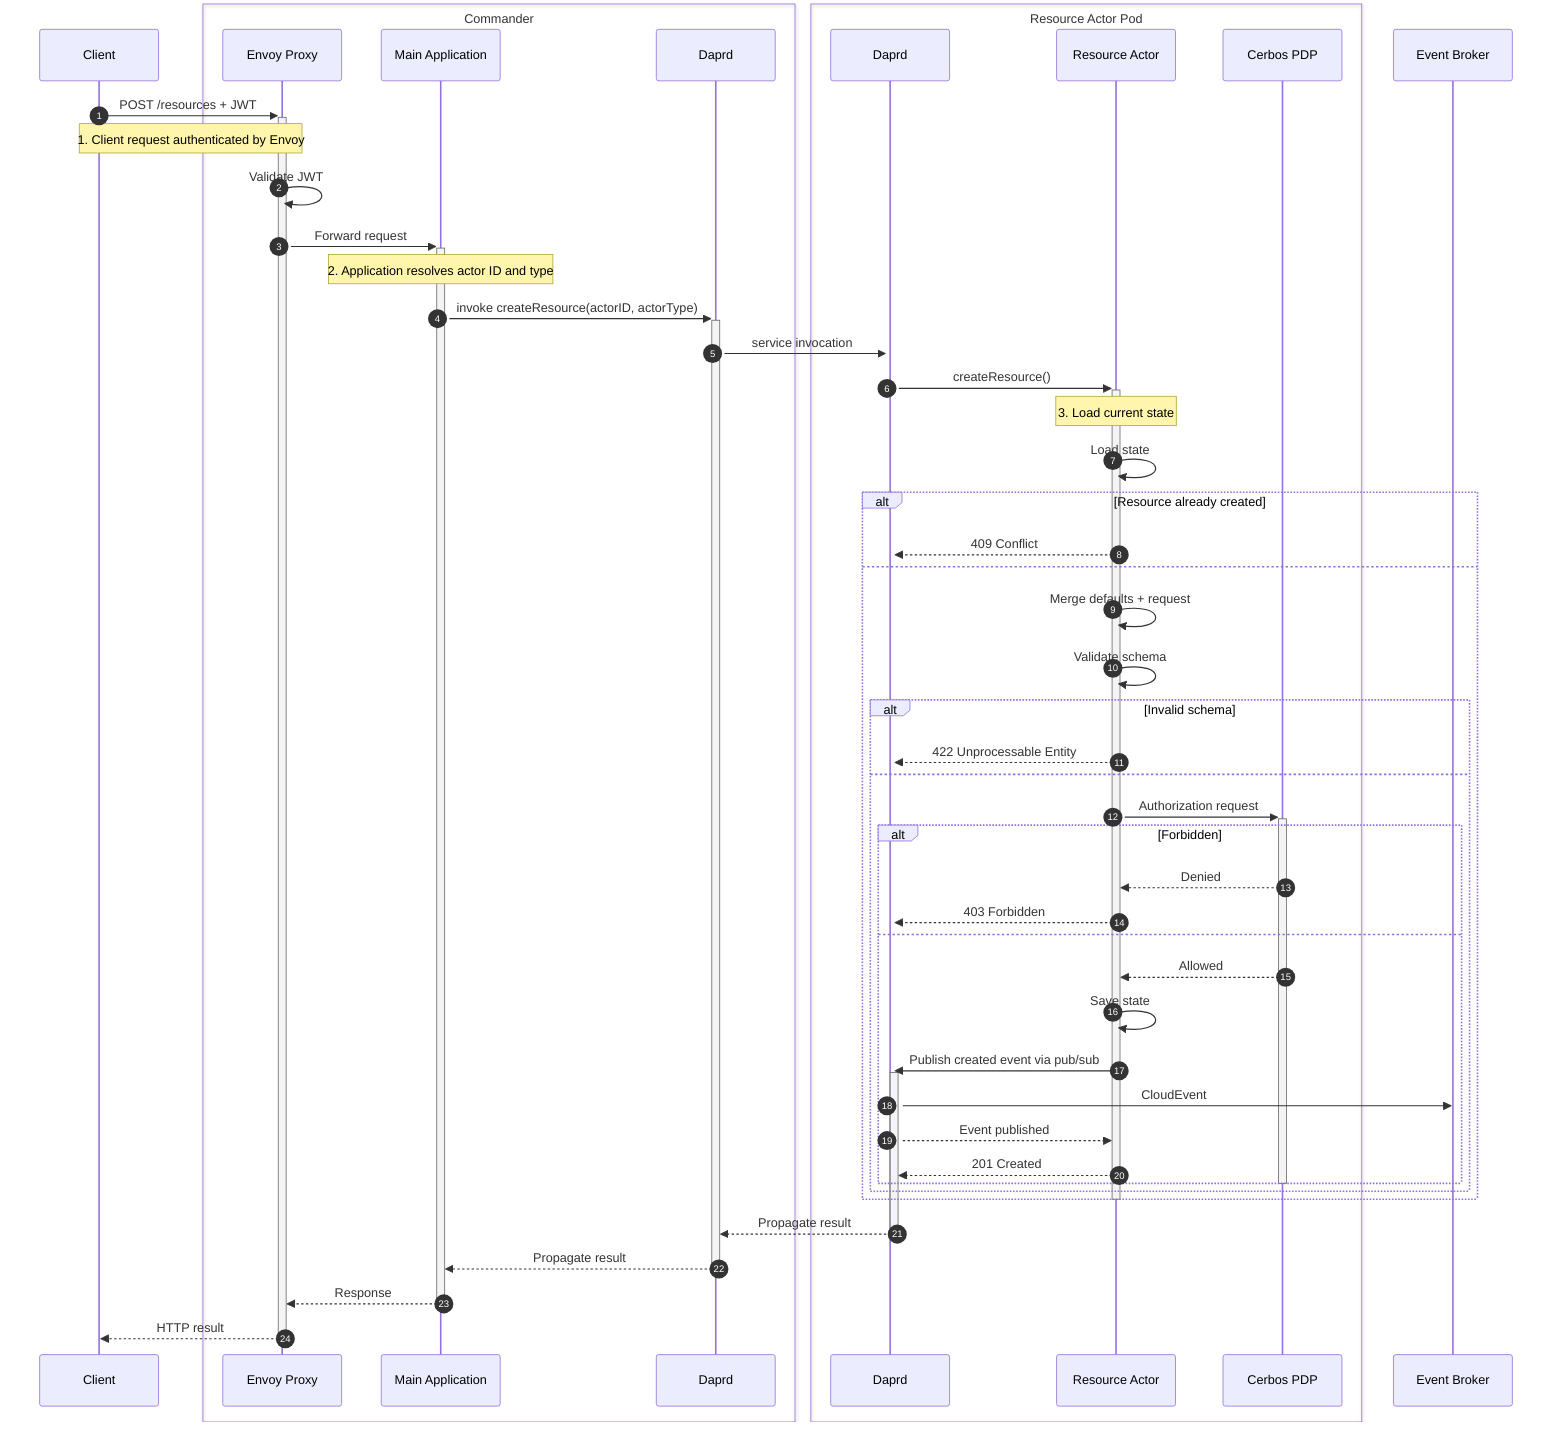 sequenceDiagram
    autonumber
    participant Client
    box Commander #DDEEFF
        participant EnvoyProxy as Envoy Proxy
        participant Commander as Main Application
        participant CommanderDaprd as Daprd
    end
    box Resource Actor Pod #FFEEDD
        participant ActorDaprd as Daprd
        participant ResourceActor as Resource Actor
        participant Cerbos as Cerbos PDP
    end
    participant EventBroker as Event Broker

    Client->>+EnvoyProxy: POST /resources + JWT
    note over Client,EnvoyProxy: 1. Client request authenticated by Envoy
    EnvoyProxy->>EnvoyProxy: Validate JWT
    EnvoyProxy->>+Commander: Forward request
    note over Commander: 2. Application resolves actor ID and type
    Commander->>+CommanderDaprd: invoke createResource(actorID, actorType)
    CommanderDaprd->>+ActorDaprd: service invocation
    ActorDaprd->>+ResourceActor: createResource()
    note over ResourceActor: 3. Load current state
    ResourceActor->>ResourceActor: Load state
    alt Resource already created
        ResourceActor-->>ActorDaprd: 409 Conflict
    else
        ResourceActor->>ResourceActor: Merge defaults + request
        ResourceActor->>ResourceActor: Validate schema
        alt Invalid schema
            ResourceActor-->>ActorDaprd: 422 Unprocessable Entity
        else
            ResourceActor->>+Cerbos: Authorization request
            alt Forbidden
                Cerbos-->>ResourceActor: Denied
                ResourceActor-->>ActorDaprd: 403 Forbidden
            else
                Cerbos-->>ResourceActor: Allowed
                ResourceActor->>ResourceActor: Save state
                ResourceActor->>+ActorDaprd: Publish created event via pub/sub
                ActorDaprd->>EventBroker: CloudEvent
                ActorDaprd-->>ResourceActor: Event published
                ResourceActor-->>ActorDaprd: 201 Created
            end
            deactivate Cerbos
        end
    end
    deactivate ResourceActor
    ActorDaprd-->>CommanderDaprd: Propagate result
    deactivate ActorDaprd
    CommanderDaprd-->>Commander: Propagate result
    deactivate CommanderDaprd
    Commander-->>EnvoyProxy: Response
    deactivate Commander
    EnvoyProxy-->>Client: HTTP result
    deactivate EnvoyProxy